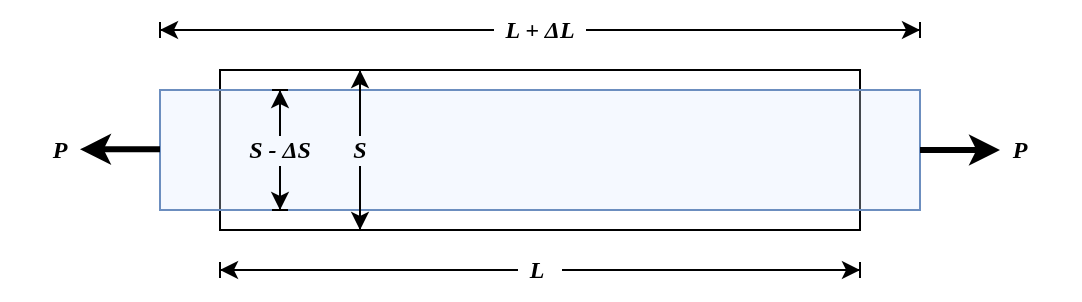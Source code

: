<mxfile version="21.6.1" type="device">
  <diagram name="Page-1" id="13nBRMd_juP6gufuRxJw">
    <mxGraphModel dx="454" dy="473" grid="1" gridSize="10" guides="1" tooltips="1" connect="1" arrows="1" fold="1" page="1" pageScale="1" pageWidth="850" pageHeight="1100" math="0" shadow="0">
      <root>
        <mxCell id="0" />
        <mxCell id="1" parent="0" />
        <mxCell id="W4sENabRI3C6kn2rxE5t-1" value="" style="rounded=0;whiteSpace=wrap;html=1;fillColor=none;" parent="1" vertex="1">
          <mxGeometry x="200" y="200" width="320" height="80" as="geometry" />
        </mxCell>
        <mxCell id="W4sENabRI3C6kn2rxE5t-2" value="" style="rounded=0;whiteSpace=wrap;html=1;fillColor=#DDEBFF;strokeColor=#6c8ebf;gradientColor=none;fillOpacity=30;fontColor=#DDEBFF;" parent="1" vertex="1">
          <mxGeometry x="170" y="210" width="380" height="60" as="geometry" />
        </mxCell>
        <mxCell id="W4sENabRI3C6kn2rxE5t-3" value="" style="endArrow=classic;html=1;rounded=0;strokeWidth=3;exitX=1;exitY=0.5;exitDx=0;exitDy=0;" parent="1" source="W4sENabRI3C6kn2rxE5t-2" edge="1">
          <mxGeometry width="50" height="50" relative="1" as="geometry">
            <mxPoint x="650" y="255.17" as="sourcePoint" />
            <mxPoint x="590" y="240" as="targetPoint" />
          </mxGeometry>
        </mxCell>
        <mxCell id="W4sENabRI3C6kn2rxE5t-5" value="" style="endArrow=classic;startArrow=classic;html=1;rounded=0;startFill=1;" parent="1" edge="1">
          <mxGeometry width="50" height="50" relative="1" as="geometry">
            <mxPoint x="520" y="300" as="sourcePoint" />
            <mxPoint x="200" y="300" as="targetPoint" />
          </mxGeometry>
        </mxCell>
        <mxCell id="W4sENabRI3C6kn2rxE5t-6" value="" style="endArrow=baseDash;startArrow=baseDash;html=1;rounded=0;startFill=0;endFill=0;" parent="1" edge="1">
          <mxGeometry width="50" height="50" relative="1" as="geometry">
            <mxPoint x="520" y="300" as="sourcePoint" />
            <mxPoint x="200" y="300" as="targetPoint" />
          </mxGeometry>
        </mxCell>
        <mxCell id="W4sENabRI3C6kn2rxE5t-7" value="" style="endArrow=classic;startArrow=classic;html=1;rounded=0;startFill=1;" parent="1" edge="1">
          <mxGeometry width="50" height="50" relative="1" as="geometry">
            <mxPoint x="550" y="180" as="sourcePoint" />
            <mxPoint x="170" y="180" as="targetPoint" />
          </mxGeometry>
        </mxCell>
        <mxCell id="W4sENabRI3C6kn2rxE5t-8" value="" style="endArrow=baseDash;startArrow=baseDash;html=1;rounded=0;startFill=0;endFill=0;" parent="1" edge="1">
          <mxGeometry width="50" height="50" relative="1" as="geometry">
            <mxPoint x="550" y="180" as="sourcePoint" />
            <mxPoint x="170" y="180" as="targetPoint" />
          </mxGeometry>
        </mxCell>
        <mxCell id="W4sENabRI3C6kn2rxE5t-9" value="&lt;span&gt;&amp;nbsp; L +&amp;nbsp;ΔL&amp;nbsp;&amp;nbsp;&lt;/span&gt;" style="text;html=1;strokeColor=none;fillColor=none;align=center;verticalAlign=middle;whiteSpace=wrap;rounded=0;fontFamily=Times New Roman;fontStyle=3;labelBackgroundColor=default;labelBorderColor=none;" parent="1" vertex="1">
          <mxGeometry x="330" y="165" width="60" height="30" as="geometry" />
        </mxCell>
        <mxCell id="W4sENabRI3C6kn2rxE5t-10" value="&lt;span&gt;&amp;nbsp; L&amp;nbsp; &amp;nbsp;&lt;/span&gt;" style="text;html=1;strokeColor=none;fillColor=none;align=center;verticalAlign=middle;whiteSpace=wrap;rounded=0;fontFamily=Times New Roman;fontStyle=3;labelBackgroundColor=default;labelBorderColor=none;" parent="1" vertex="1">
          <mxGeometry x="330" y="285" width="60" height="30" as="geometry" />
        </mxCell>
        <mxCell id="W4sENabRI3C6kn2rxE5t-13" value="" style="endArrow=classic;startArrow=classic;html=1;rounded=0;startFill=1;" parent="1" edge="1">
          <mxGeometry width="50" height="50" relative="1" as="geometry">
            <mxPoint x="270" y="280" as="sourcePoint" />
            <mxPoint x="270" y="200" as="targetPoint" />
          </mxGeometry>
        </mxCell>
        <mxCell id="W4sENabRI3C6kn2rxE5t-14" value="" style="endArrow=baseDash;startArrow=baseDash;html=1;rounded=0;startFill=0;endFill=0;" parent="1" edge="1">
          <mxGeometry width="50" height="50" relative="1" as="geometry">
            <mxPoint x="270" y="280" as="sourcePoint" />
            <mxPoint x="270" y="200" as="targetPoint" />
          </mxGeometry>
        </mxCell>
        <mxCell id="W4sENabRI3C6kn2rxE5t-15" value="&lt;span&gt;&amp;nbsp; S&amp;nbsp;&amp;nbsp;&lt;/span&gt;" style="text;html=1;strokeColor=none;fillColor=none;align=center;verticalAlign=middle;whiteSpace=wrap;rounded=0;fontFamily=Times New Roman;fontStyle=3;labelBackgroundColor=#f5f9ff;labelBorderColor=none;" parent="1" vertex="1">
          <mxGeometry x="240" y="225" width="60" height="30" as="geometry" />
        </mxCell>
        <mxCell id="W4sENabRI3C6kn2rxE5t-16" value="" style="endArrow=classic;startArrow=classic;html=1;rounded=0;startFill=1;" parent="1" edge="1">
          <mxGeometry width="50" height="50" relative="1" as="geometry">
            <mxPoint x="230" y="270" as="sourcePoint" />
            <mxPoint x="230" y="210" as="targetPoint" />
          </mxGeometry>
        </mxCell>
        <mxCell id="W4sENabRI3C6kn2rxE5t-17" value="" style="endArrow=baseDash;startArrow=baseDash;html=1;rounded=0;startFill=0;endFill=0;" parent="1" edge="1">
          <mxGeometry width="50" height="50" relative="1" as="geometry">
            <mxPoint x="230" y="270" as="sourcePoint" />
            <mxPoint x="230" y="210" as="targetPoint" />
          </mxGeometry>
        </mxCell>
        <mxCell id="W4sENabRI3C6kn2rxE5t-18" value="&lt;span&gt;&amp;nbsp; S - ΔS&amp;nbsp;&amp;nbsp;&lt;/span&gt;" style="text;html=1;strokeColor=none;fillColor=none;align=center;verticalAlign=middle;whiteSpace=wrap;rounded=0;fontFamily=Times New Roman;fontStyle=3;labelBackgroundColor=#f5f9ff;labelBorderColor=none;" parent="1" vertex="1">
          <mxGeometry x="200" y="225" width="60" height="30" as="geometry" />
        </mxCell>
        <mxCell id="W4sENabRI3C6kn2rxE5t-19" value="" style="endArrow=classic;html=1;rounded=0;strokeWidth=3;exitX=1;exitY=0.5;exitDx=0;exitDy=0;" parent="1" edge="1">
          <mxGeometry width="50" height="50" relative="1" as="geometry">
            <mxPoint x="170" y="239.66" as="sourcePoint" />
            <mxPoint x="130" y="239.66" as="targetPoint" />
          </mxGeometry>
        </mxCell>
        <mxCell id="W4sENabRI3C6kn2rxE5t-20" value="&lt;span&gt;P&lt;/span&gt;" style="text;html=1;strokeColor=none;fillColor=none;align=center;verticalAlign=middle;whiteSpace=wrap;rounded=0;fontFamily=Times New Roman;fontStyle=3;labelBackgroundColor=none;labelBorderColor=none;" parent="1" vertex="1">
          <mxGeometry x="570" y="225" width="60" height="30" as="geometry" />
        </mxCell>
        <mxCell id="W4sENabRI3C6kn2rxE5t-21" value="&lt;span&gt;P&lt;/span&gt;" style="text;html=1;strokeColor=none;fillColor=none;align=center;verticalAlign=middle;whiteSpace=wrap;rounded=0;fontFamily=Times New Roman;fontStyle=3;labelBackgroundColor=none;labelBorderColor=none;" parent="1" vertex="1">
          <mxGeometry x="90" y="225" width="60" height="30" as="geometry" />
        </mxCell>
      </root>
    </mxGraphModel>
  </diagram>
</mxfile>
